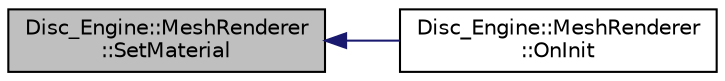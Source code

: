 digraph "Disc_Engine::MeshRenderer::SetMaterial"
{
  edge [fontname="Helvetica",fontsize="10",labelfontname="Helvetica",labelfontsize="10"];
  node [fontname="Helvetica",fontsize="10",shape=record];
  rankdir="LR";
  Node19 [label="Disc_Engine::MeshRenderer\l::SetMaterial",height=0.2,width=0.4,color="black", fillcolor="grey75", style="filled", fontcolor="black"];
  Node19 -> Node20 [dir="back",color="midnightblue",fontsize="10",style="solid"];
  Node20 [label="Disc_Engine::MeshRenderer\l::OnInit",height=0.2,width=0.4,color="black", fillcolor="white", style="filled",URL="$class_disc___engine_1_1_mesh_renderer.html#ac16873520f636cdf1f0afdc0c25ab6ae"];
}
